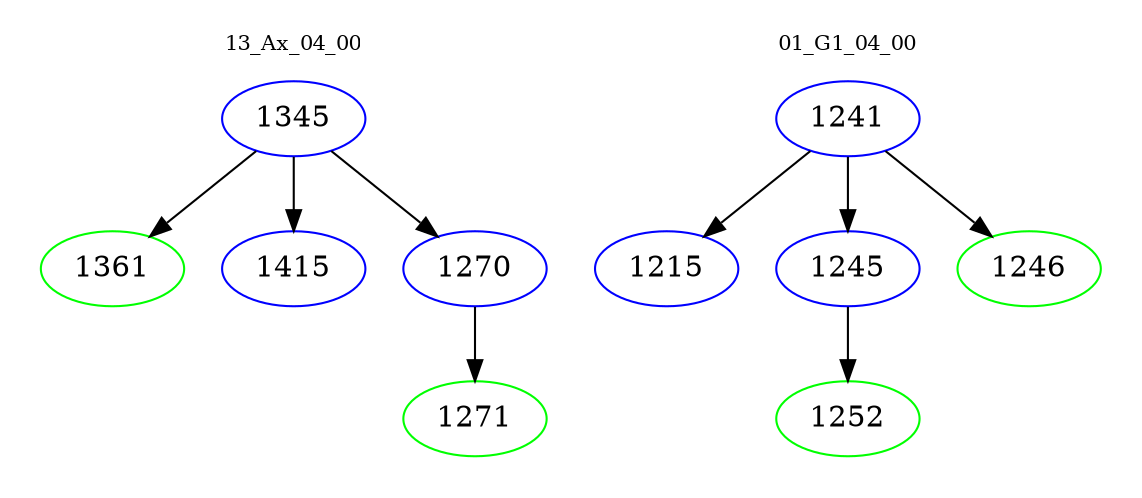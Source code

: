 digraph{
subgraph cluster_0 {
color = white
label = "13_Ax_04_00";
fontsize=10;
T0_1345 [label="1345", color="blue"]
T0_1345 -> T0_1361 [color="black"]
T0_1361 [label="1361", color="green"]
T0_1345 -> T0_1415 [color="black"]
T0_1415 [label="1415", color="blue"]
T0_1345 -> T0_1270 [color="black"]
T0_1270 [label="1270", color="blue"]
T0_1270 -> T0_1271 [color="black"]
T0_1271 [label="1271", color="green"]
}
subgraph cluster_1 {
color = white
label = "01_G1_04_00";
fontsize=10;
T1_1241 [label="1241", color="blue"]
T1_1241 -> T1_1215 [color="black"]
T1_1215 [label="1215", color="blue"]
T1_1241 -> T1_1245 [color="black"]
T1_1245 [label="1245", color="blue"]
T1_1245 -> T1_1252 [color="black"]
T1_1252 [label="1252", color="green"]
T1_1241 -> T1_1246 [color="black"]
T1_1246 [label="1246", color="green"]
}
}
